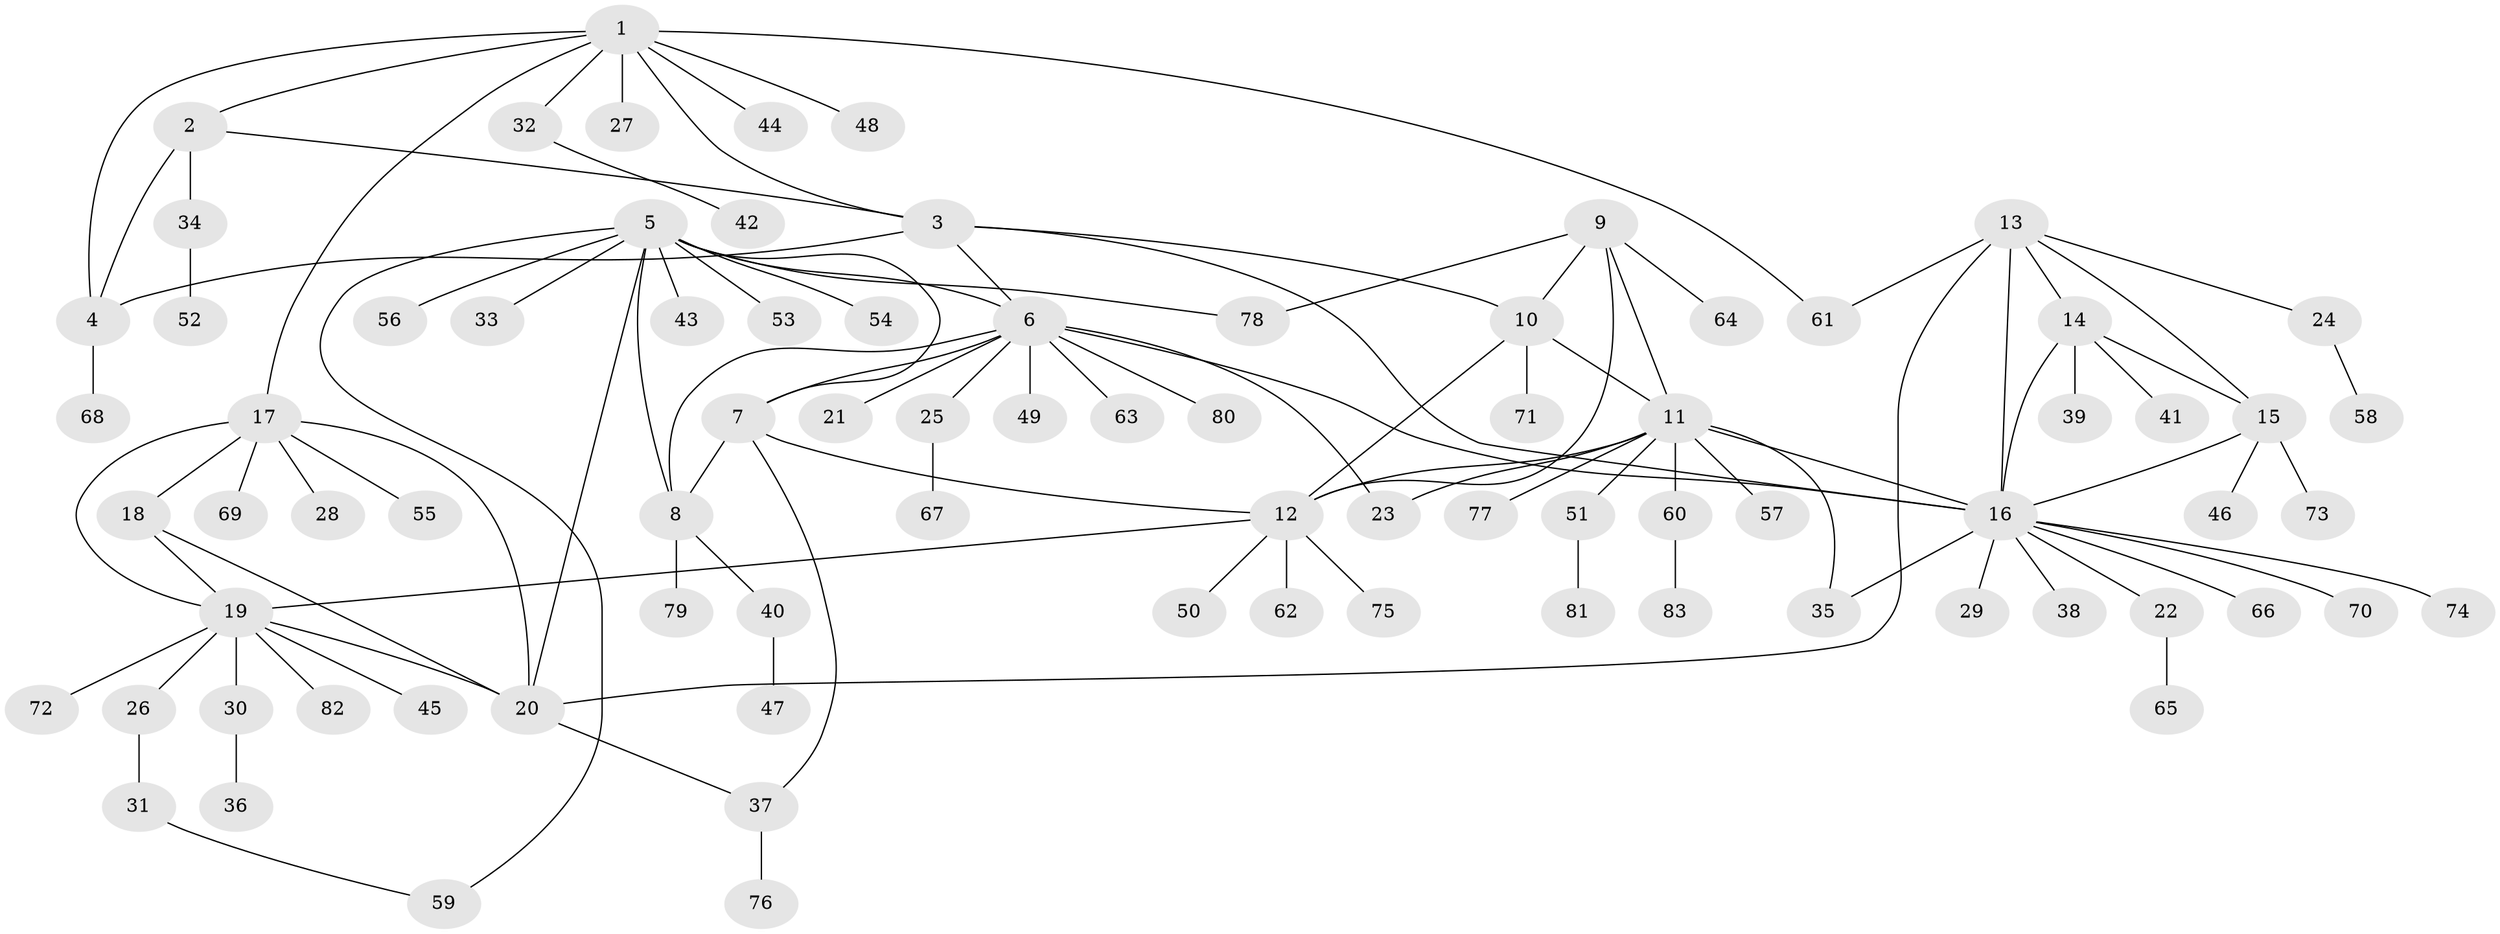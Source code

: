 // Generated by graph-tools (version 1.1) at 2025/02/03/09/25 03:02:45]
// undirected, 83 vertices, 109 edges
graph export_dot {
graph [start="1"]
  node [color=gray90,style=filled];
  1;
  2;
  3;
  4;
  5;
  6;
  7;
  8;
  9;
  10;
  11;
  12;
  13;
  14;
  15;
  16;
  17;
  18;
  19;
  20;
  21;
  22;
  23;
  24;
  25;
  26;
  27;
  28;
  29;
  30;
  31;
  32;
  33;
  34;
  35;
  36;
  37;
  38;
  39;
  40;
  41;
  42;
  43;
  44;
  45;
  46;
  47;
  48;
  49;
  50;
  51;
  52;
  53;
  54;
  55;
  56;
  57;
  58;
  59;
  60;
  61;
  62;
  63;
  64;
  65;
  66;
  67;
  68;
  69;
  70;
  71;
  72;
  73;
  74;
  75;
  76;
  77;
  78;
  79;
  80;
  81;
  82;
  83;
  1 -- 2;
  1 -- 3;
  1 -- 4;
  1 -- 17;
  1 -- 27;
  1 -- 32;
  1 -- 44;
  1 -- 48;
  1 -- 61;
  2 -- 3;
  2 -- 4;
  2 -- 34;
  3 -- 4;
  3 -- 6;
  3 -- 10;
  3 -- 16;
  4 -- 68;
  5 -- 6;
  5 -- 7;
  5 -- 8;
  5 -- 20;
  5 -- 33;
  5 -- 43;
  5 -- 53;
  5 -- 54;
  5 -- 56;
  5 -- 59;
  5 -- 78;
  6 -- 7;
  6 -- 8;
  6 -- 16;
  6 -- 21;
  6 -- 23;
  6 -- 25;
  6 -- 49;
  6 -- 63;
  6 -- 80;
  7 -- 8;
  7 -- 12;
  7 -- 37;
  8 -- 40;
  8 -- 79;
  9 -- 10;
  9 -- 11;
  9 -- 12;
  9 -- 64;
  9 -- 78;
  10 -- 11;
  10 -- 12;
  10 -- 71;
  11 -- 12;
  11 -- 16;
  11 -- 23;
  11 -- 35;
  11 -- 51;
  11 -- 57;
  11 -- 60;
  11 -- 77;
  12 -- 19;
  12 -- 50;
  12 -- 62;
  12 -- 75;
  13 -- 14;
  13 -- 15;
  13 -- 16;
  13 -- 20;
  13 -- 24;
  13 -- 61;
  14 -- 15;
  14 -- 16;
  14 -- 39;
  14 -- 41;
  15 -- 16;
  15 -- 46;
  15 -- 73;
  16 -- 22;
  16 -- 29;
  16 -- 35;
  16 -- 38;
  16 -- 66;
  16 -- 70;
  16 -- 74;
  17 -- 18;
  17 -- 19;
  17 -- 20;
  17 -- 28;
  17 -- 55;
  17 -- 69;
  18 -- 19;
  18 -- 20;
  19 -- 20;
  19 -- 26;
  19 -- 30;
  19 -- 45;
  19 -- 72;
  19 -- 82;
  20 -- 37;
  22 -- 65;
  24 -- 58;
  25 -- 67;
  26 -- 31;
  30 -- 36;
  31 -- 59;
  32 -- 42;
  34 -- 52;
  37 -- 76;
  40 -- 47;
  51 -- 81;
  60 -- 83;
}
